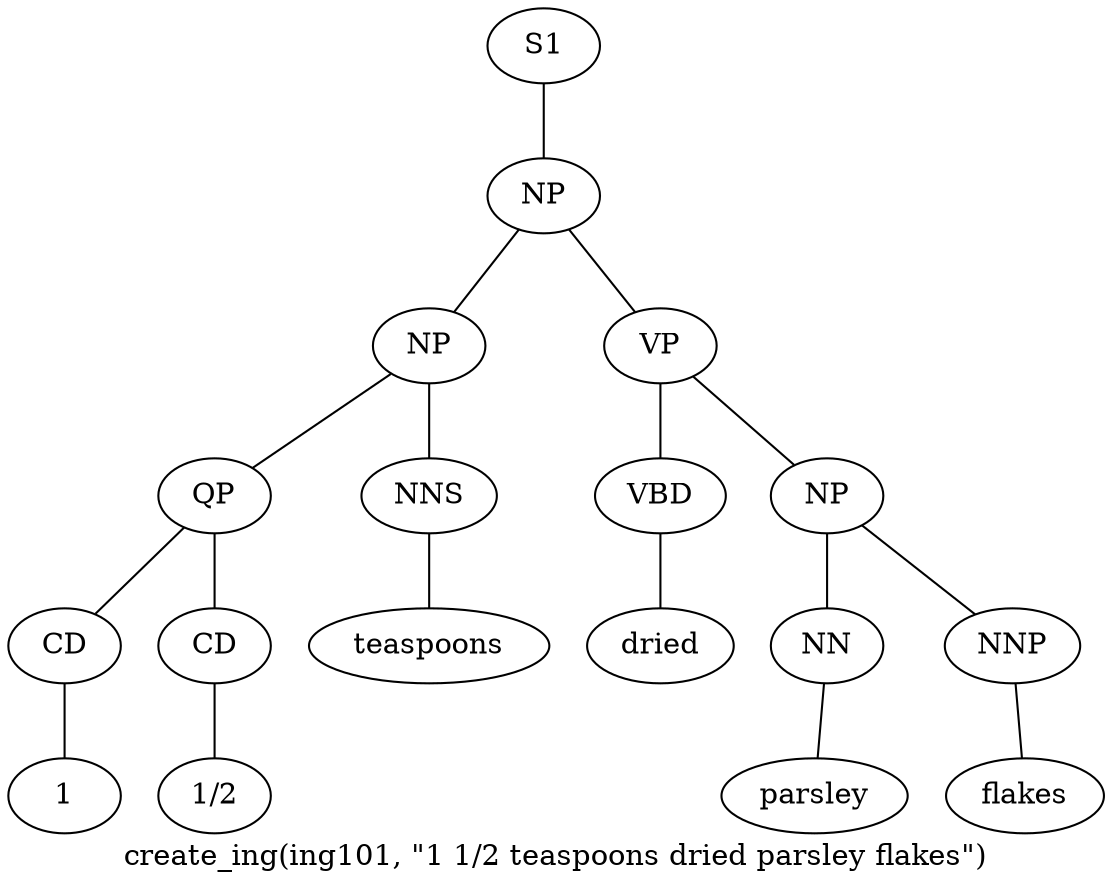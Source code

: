 graph SyntaxGraph {
	label = "create_ing(ing101, \"1 1/2 teaspoons dried parsley flakes\")";
	Node0 [label="S1"];
	Node1 [label="NP"];
	Node2 [label="NP"];
	Node3 [label="QP"];
	Node4 [label="CD"];
	Node5 [label="1"];
	Node6 [label="CD"];
	Node7 [label="1/2"];
	Node8 [label="NNS"];
	Node9 [label="teaspoons"];
	Node10 [label="VP"];
	Node11 [label="VBD"];
	Node12 [label="dried"];
	Node13 [label="NP"];
	Node14 [label="NN"];
	Node15 [label="parsley"];
	Node16 [label="NNP"];
	Node17 [label="flakes"];

	Node0 -- Node1;
	Node1 -- Node2;
	Node1 -- Node10;
	Node2 -- Node3;
	Node2 -- Node8;
	Node3 -- Node4;
	Node3 -- Node6;
	Node4 -- Node5;
	Node6 -- Node7;
	Node8 -- Node9;
	Node10 -- Node11;
	Node10 -- Node13;
	Node11 -- Node12;
	Node13 -- Node14;
	Node13 -- Node16;
	Node14 -- Node15;
	Node16 -- Node17;
}